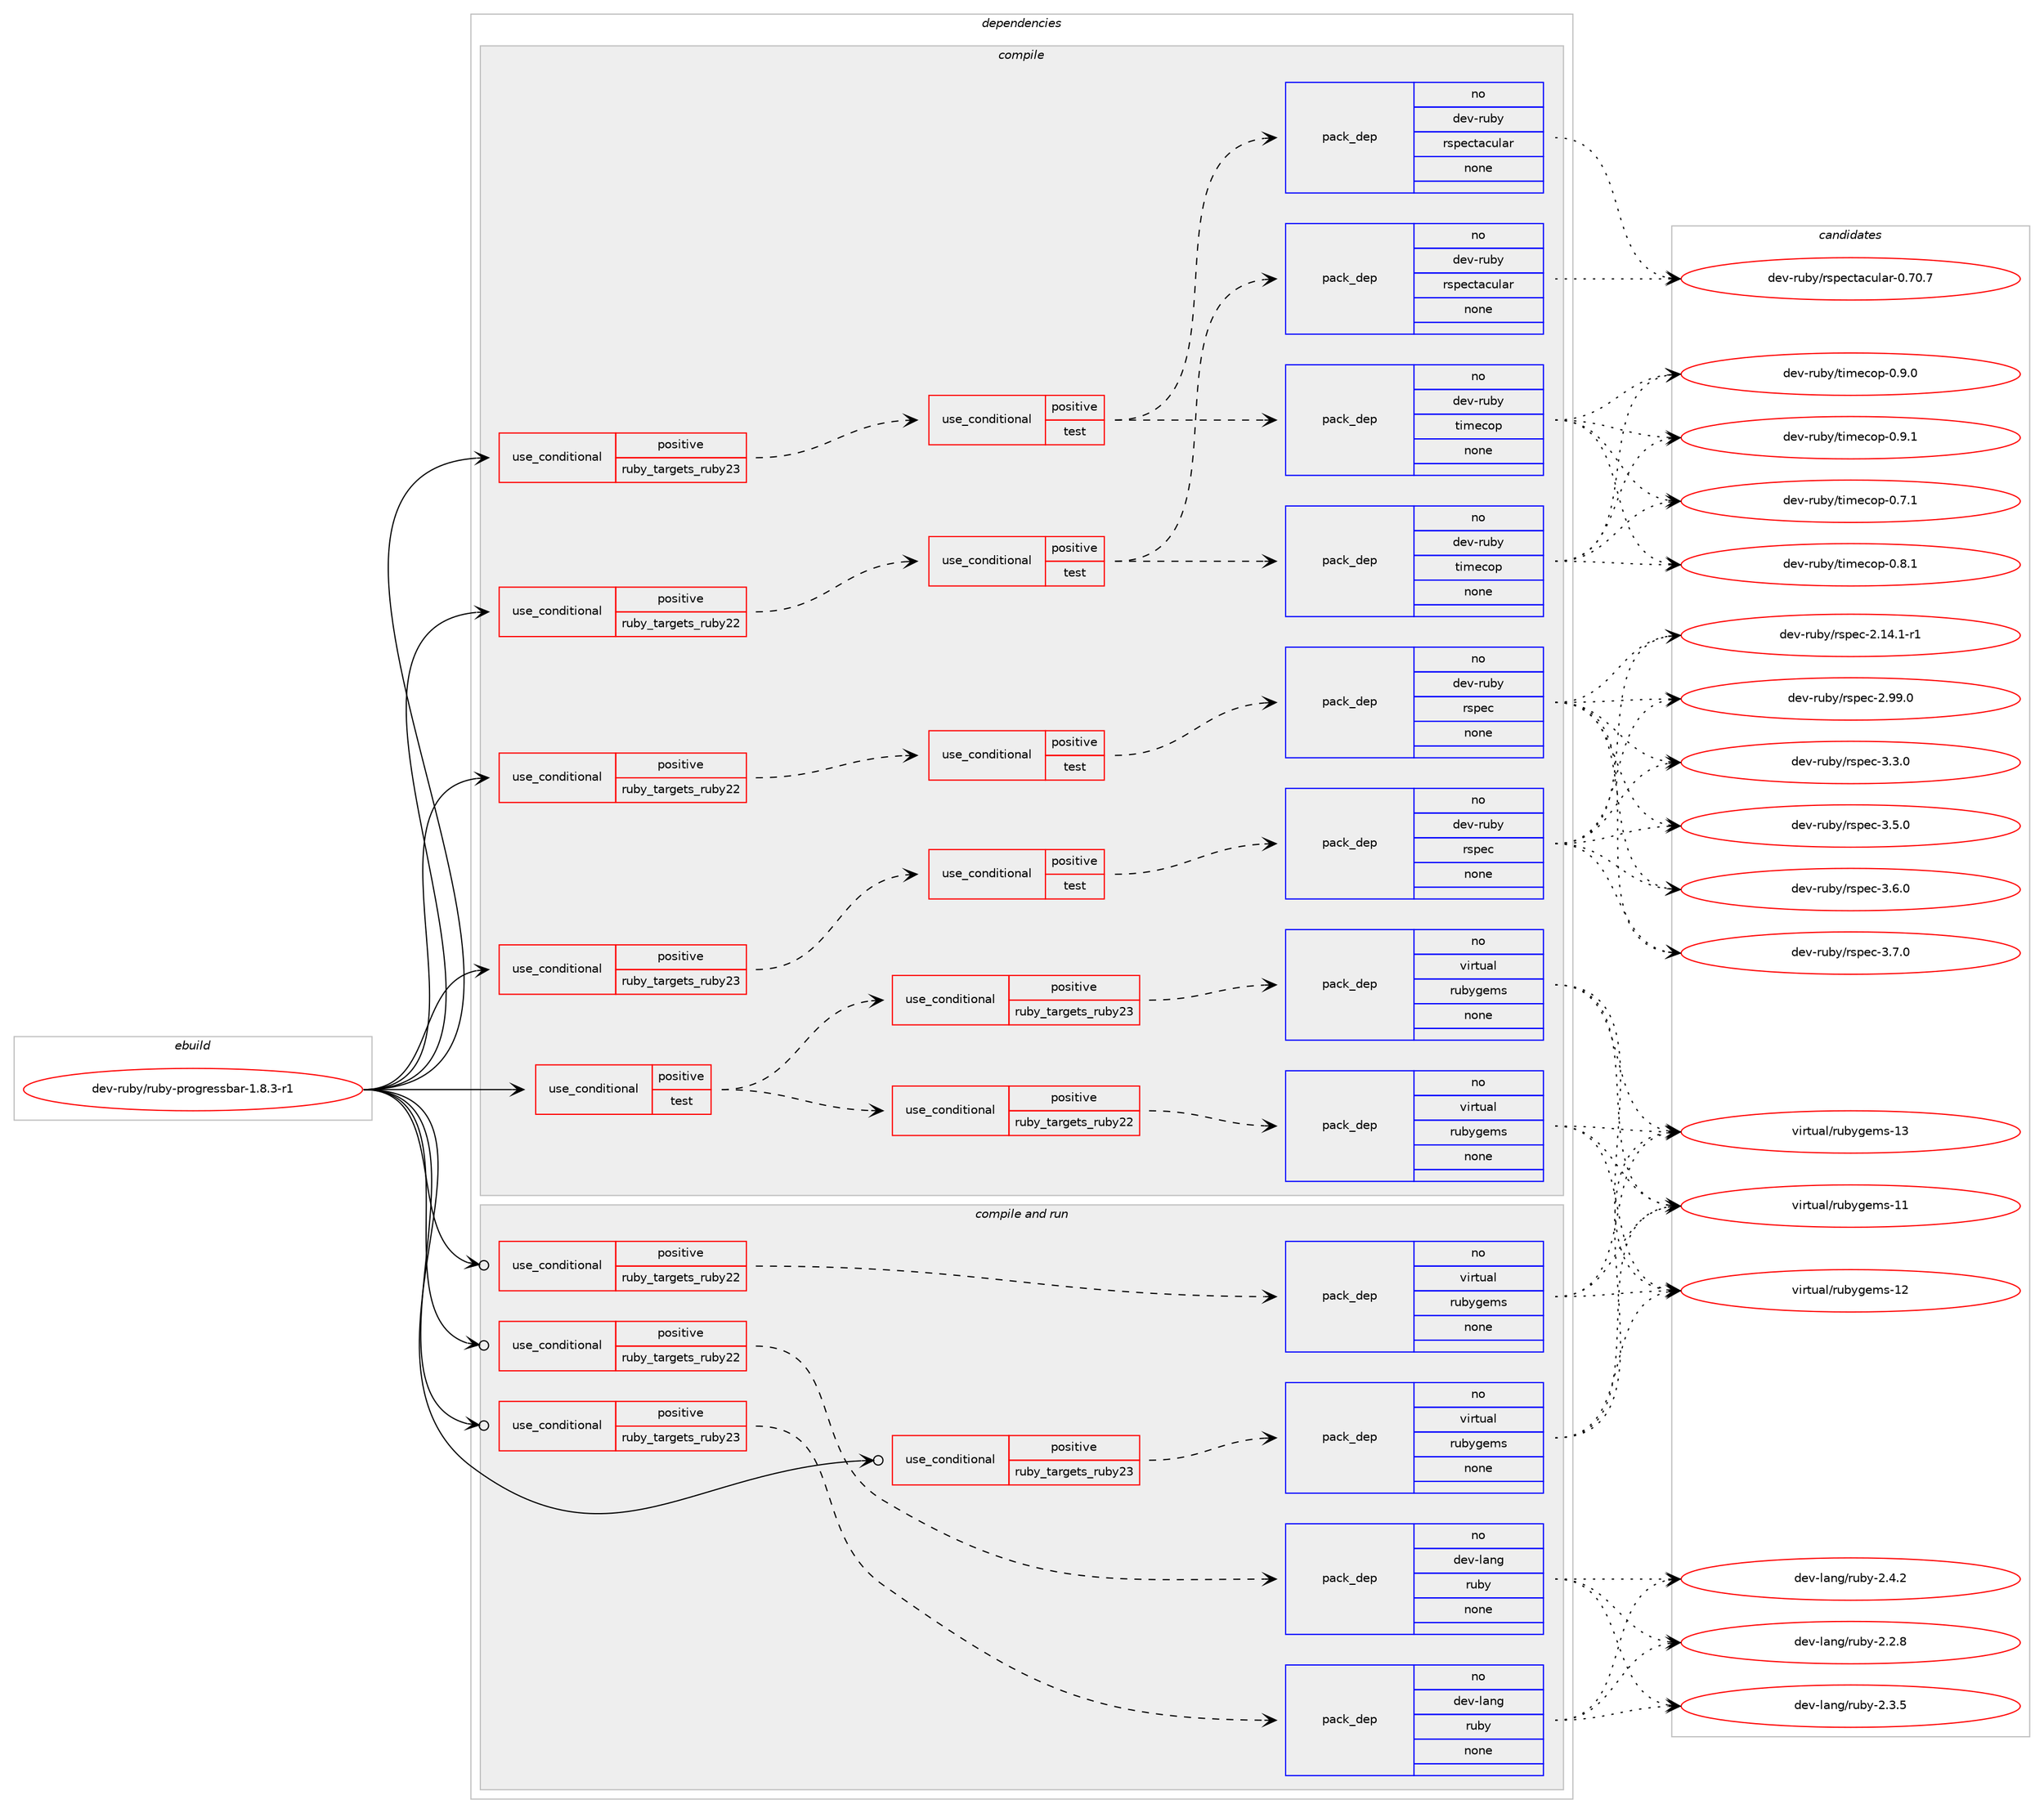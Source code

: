 digraph prolog {

# *************
# Graph options
# *************

newrank=true;
concentrate=true;
compound=true;
graph [rankdir=LR,fontname=Helvetica,fontsize=10,ranksep=1.5];#, ranksep=2.5, nodesep=0.2];
edge  [arrowhead=vee];
node  [fontname=Helvetica,fontsize=10];

# **********
# The ebuild
# **********

subgraph cluster_leftcol {
color=gray;
rank=same;
label=<<i>ebuild</i>>;
id [label="dev-ruby/ruby-progressbar-1.8.3-r1", color=red, width=4, href="../dev-ruby/ruby-progressbar-1.8.3-r1.svg"];
}

# ****************
# The dependencies
# ****************

subgraph cluster_midcol {
color=gray;
label=<<i>dependencies</i>>;
subgraph cluster_compile {
fillcolor="#eeeeee";
style=filled;
label=<<i>compile</i>>;
subgraph cond71699 {
dependency268163 [label=<<TABLE BORDER="0" CELLBORDER="1" CELLSPACING="0" CELLPADDING="4"><TR><TD ROWSPAN="3" CELLPADDING="10">use_conditional</TD></TR><TR><TD>positive</TD></TR><TR><TD>ruby_targets_ruby22</TD></TR></TABLE>>, shape=none, color=red];
subgraph cond71700 {
dependency268164 [label=<<TABLE BORDER="0" CELLBORDER="1" CELLSPACING="0" CELLPADDING="4"><TR><TD ROWSPAN="3" CELLPADDING="10">use_conditional</TD></TR><TR><TD>positive</TD></TR><TR><TD>test</TD></TR></TABLE>>, shape=none, color=red];
subgraph pack192350 {
dependency268165 [label=<<TABLE BORDER="0" CELLBORDER="1" CELLSPACING="0" CELLPADDING="4" WIDTH="220"><TR><TD ROWSPAN="6" CELLPADDING="30">pack_dep</TD></TR><TR><TD WIDTH="110">no</TD></TR><TR><TD>dev-ruby</TD></TR><TR><TD>rspec</TD></TR><TR><TD>none</TD></TR><TR><TD></TD></TR></TABLE>>, shape=none, color=blue];
}
dependency268164:e -> dependency268165:w [weight=20,style="dashed",arrowhead="vee"];
}
dependency268163:e -> dependency268164:w [weight=20,style="dashed",arrowhead="vee"];
}
id:e -> dependency268163:w [weight=20,style="solid",arrowhead="vee"];
subgraph cond71701 {
dependency268166 [label=<<TABLE BORDER="0" CELLBORDER="1" CELLSPACING="0" CELLPADDING="4"><TR><TD ROWSPAN="3" CELLPADDING="10">use_conditional</TD></TR><TR><TD>positive</TD></TR><TR><TD>ruby_targets_ruby22</TD></TR></TABLE>>, shape=none, color=red];
subgraph cond71702 {
dependency268167 [label=<<TABLE BORDER="0" CELLBORDER="1" CELLSPACING="0" CELLPADDING="4"><TR><TD ROWSPAN="3" CELLPADDING="10">use_conditional</TD></TR><TR><TD>positive</TD></TR><TR><TD>test</TD></TR></TABLE>>, shape=none, color=red];
subgraph pack192351 {
dependency268168 [label=<<TABLE BORDER="0" CELLBORDER="1" CELLSPACING="0" CELLPADDING="4" WIDTH="220"><TR><TD ROWSPAN="6" CELLPADDING="30">pack_dep</TD></TR><TR><TD WIDTH="110">no</TD></TR><TR><TD>dev-ruby</TD></TR><TR><TD>rspectacular</TD></TR><TR><TD>none</TD></TR><TR><TD></TD></TR></TABLE>>, shape=none, color=blue];
}
dependency268167:e -> dependency268168:w [weight=20,style="dashed",arrowhead="vee"];
subgraph pack192352 {
dependency268169 [label=<<TABLE BORDER="0" CELLBORDER="1" CELLSPACING="0" CELLPADDING="4" WIDTH="220"><TR><TD ROWSPAN="6" CELLPADDING="30">pack_dep</TD></TR><TR><TD WIDTH="110">no</TD></TR><TR><TD>dev-ruby</TD></TR><TR><TD>timecop</TD></TR><TR><TD>none</TD></TR><TR><TD></TD></TR></TABLE>>, shape=none, color=blue];
}
dependency268167:e -> dependency268169:w [weight=20,style="dashed",arrowhead="vee"];
}
dependency268166:e -> dependency268167:w [weight=20,style="dashed",arrowhead="vee"];
}
id:e -> dependency268166:w [weight=20,style="solid",arrowhead="vee"];
subgraph cond71703 {
dependency268170 [label=<<TABLE BORDER="0" CELLBORDER="1" CELLSPACING="0" CELLPADDING="4"><TR><TD ROWSPAN="3" CELLPADDING="10">use_conditional</TD></TR><TR><TD>positive</TD></TR><TR><TD>ruby_targets_ruby23</TD></TR></TABLE>>, shape=none, color=red];
subgraph cond71704 {
dependency268171 [label=<<TABLE BORDER="0" CELLBORDER="1" CELLSPACING="0" CELLPADDING="4"><TR><TD ROWSPAN="3" CELLPADDING="10">use_conditional</TD></TR><TR><TD>positive</TD></TR><TR><TD>test</TD></TR></TABLE>>, shape=none, color=red];
subgraph pack192353 {
dependency268172 [label=<<TABLE BORDER="0" CELLBORDER="1" CELLSPACING="0" CELLPADDING="4" WIDTH="220"><TR><TD ROWSPAN="6" CELLPADDING="30">pack_dep</TD></TR><TR><TD WIDTH="110">no</TD></TR><TR><TD>dev-ruby</TD></TR><TR><TD>rspec</TD></TR><TR><TD>none</TD></TR><TR><TD></TD></TR></TABLE>>, shape=none, color=blue];
}
dependency268171:e -> dependency268172:w [weight=20,style="dashed",arrowhead="vee"];
}
dependency268170:e -> dependency268171:w [weight=20,style="dashed",arrowhead="vee"];
}
id:e -> dependency268170:w [weight=20,style="solid",arrowhead="vee"];
subgraph cond71705 {
dependency268173 [label=<<TABLE BORDER="0" CELLBORDER="1" CELLSPACING="0" CELLPADDING="4"><TR><TD ROWSPAN="3" CELLPADDING="10">use_conditional</TD></TR><TR><TD>positive</TD></TR><TR><TD>ruby_targets_ruby23</TD></TR></TABLE>>, shape=none, color=red];
subgraph cond71706 {
dependency268174 [label=<<TABLE BORDER="0" CELLBORDER="1" CELLSPACING="0" CELLPADDING="4"><TR><TD ROWSPAN="3" CELLPADDING="10">use_conditional</TD></TR><TR><TD>positive</TD></TR><TR><TD>test</TD></TR></TABLE>>, shape=none, color=red];
subgraph pack192354 {
dependency268175 [label=<<TABLE BORDER="0" CELLBORDER="1" CELLSPACING="0" CELLPADDING="4" WIDTH="220"><TR><TD ROWSPAN="6" CELLPADDING="30">pack_dep</TD></TR><TR><TD WIDTH="110">no</TD></TR><TR><TD>dev-ruby</TD></TR><TR><TD>rspectacular</TD></TR><TR><TD>none</TD></TR><TR><TD></TD></TR></TABLE>>, shape=none, color=blue];
}
dependency268174:e -> dependency268175:w [weight=20,style="dashed",arrowhead="vee"];
subgraph pack192355 {
dependency268176 [label=<<TABLE BORDER="0" CELLBORDER="1" CELLSPACING="0" CELLPADDING="4" WIDTH="220"><TR><TD ROWSPAN="6" CELLPADDING="30">pack_dep</TD></TR><TR><TD WIDTH="110">no</TD></TR><TR><TD>dev-ruby</TD></TR><TR><TD>timecop</TD></TR><TR><TD>none</TD></TR><TR><TD></TD></TR></TABLE>>, shape=none, color=blue];
}
dependency268174:e -> dependency268176:w [weight=20,style="dashed",arrowhead="vee"];
}
dependency268173:e -> dependency268174:w [weight=20,style="dashed",arrowhead="vee"];
}
id:e -> dependency268173:w [weight=20,style="solid",arrowhead="vee"];
subgraph cond71707 {
dependency268177 [label=<<TABLE BORDER="0" CELLBORDER="1" CELLSPACING="0" CELLPADDING="4"><TR><TD ROWSPAN="3" CELLPADDING="10">use_conditional</TD></TR><TR><TD>positive</TD></TR><TR><TD>test</TD></TR></TABLE>>, shape=none, color=red];
subgraph cond71708 {
dependency268178 [label=<<TABLE BORDER="0" CELLBORDER="1" CELLSPACING="0" CELLPADDING="4"><TR><TD ROWSPAN="3" CELLPADDING="10">use_conditional</TD></TR><TR><TD>positive</TD></TR><TR><TD>ruby_targets_ruby22</TD></TR></TABLE>>, shape=none, color=red];
subgraph pack192356 {
dependency268179 [label=<<TABLE BORDER="0" CELLBORDER="1" CELLSPACING="0" CELLPADDING="4" WIDTH="220"><TR><TD ROWSPAN="6" CELLPADDING="30">pack_dep</TD></TR><TR><TD WIDTH="110">no</TD></TR><TR><TD>virtual</TD></TR><TR><TD>rubygems</TD></TR><TR><TD>none</TD></TR><TR><TD></TD></TR></TABLE>>, shape=none, color=blue];
}
dependency268178:e -> dependency268179:w [weight=20,style="dashed",arrowhead="vee"];
}
dependency268177:e -> dependency268178:w [weight=20,style="dashed",arrowhead="vee"];
subgraph cond71709 {
dependency268180 [label=<<TABLE BORDER="0" CELLBORDER="1" CELLSPACING="0" CELLPADDING="4"><TR><TD ROWSPAN="3" CELLPADDING="10">use_conditional</TD></TR><TR><TD>positive</TD></TR><TR><TD>ruby_targets_ruby23</TD></TR></TABLE>>, shape=none, color=red];
subgraph pack192357 {
dependency268181 [label=<<TABLE BORDER="0" CELLBORDER="1" CELLSPACING="0" CELLPADDING="4" WIDTH="220"><TR><TD ROWSPAN="6" CELLPADDING="30">pack_dep</TD></TR><TR><TD WIDTH="110">no</TD></TR><TR><TD>virtual</TD></TR><TR><TD>rubygems</TD></TR><TR><TD>none</TD></TR><TR><TD></TD></TR></TABLE>>, shape=none, color=blue];
}
dependency268180:e -> dependency268181:w [weight=20,style="dashed",arrowhead="vee"];
}
dependency268177:e -> dependency268180:w [weight=20,style="dashed",arrowhead="vee"];
}
id:e -> dependency268177:w [weight=20,style="solid",arrowhead="vee"];
}
subgraph cluster_compileandrun {
fillcolor="#eeeeee";
style=filled;
label=<<i>compile and run</i>>;
subgraph cond71710 {
dependency268182 [label=<<TABLE BORDER="0" CELLBORDER="1" CELLSPACING="0" CELLPADDING="4"><TR><TD ROWSPAN="3" CELLPADDING="10">use_conditional</TD></TR><TR><TD>positive</TD></TR><TR><TD>ruby_targets_ruby22</TD></TR></TABLE>>, shape=none, color=red];
subgraph pack192358 {
dependency268183 [label=<<TABLE BORDER="0" CELLBORDER="1" CELLSPACING="0" CELLPADDING="4" WIDTH="220"><TR><TD ROWSPAN="6" CELLPADDING="30">pack_dep</TD></TR><TR><TD WIDTH="110">no</TD></TR><TR><TD>dev-lang</TD></TR><TR><TD>ruby</TD></TR><TR><TD>none</TD></TR><TR><TD></TD></TR></TABLE>>, shape=none, color=blue];
}
dependency268182:e -> dependency268183:w [weight=20,style="dashed",arrowhead="vee"];
}
id:e -> dependency268182:w [weight=20,style="solid",arrowhead="odotvee"];
subgraph cond71711 {
dependency268184 [label=<<TABLE BORDER="0" CELLBORDER="1" CELLSPACING="0" CELLPADDING="4"><TR><TD ROWSPAN="3" CELLPADDING="10">use_conditional</TD></TR><TR><TD>positive</TD></TR><TR><TD>ruby_targets_ruby22</TD></TR></TABLE>>, shape=none, color=red];
subgraph pack192359 {
dependency268185 [label=<<TABLE BORDER="0" CELLBORDER="1" CELLSPACING="0" CELLPADDING="4" WIDTH="220"><TR><TD ROWSPAN="6" CELLPADDING="30">pack_dep</TD></TR><TR><TD WIDTH="110">no</TD></TR><TR><TD>virtual</TD></TR><TR><TD>rubygems</TD></TR><TR><TD>none</TD></TR><TR><TD></TD></TR></TABLE>>, shape=none, color=blue];
}
dependency268184:e -> dependency268185:w [weight=20,style="dashed",arrowhead="vee"];
}
id:e -> dependency268184:w [weight=20,style="solid",arrowhead="odotvee"];
subgraph cond71712 {
dependency268186 [label=<<TABLE BORDER="0" CELLBORDER="1" CELLSPACING="0" CELLPADDING="4"><TR><TD ROWSPAN="3" CELLPADDING="10">use_conditional</TD></TR><TR><TD>positive</TD></TR><TR><TD>ruby_targets_ruby23</TD></TR></TABLE>>, shape=none, color=red];
subgraph pack192360 {
dependency268187 [label=<<TABLE BORDER="0" CELLBORDER="1" CELLSPACING="0" CELLPADDING="4" WIDTH="220"><TR><TD ROWSPAN="6" CELLPADDING="30">pack_dep</TD></TR><TR><TD WIDTH="110">no</TD></TR><TR><TD>dev-lang</TD></TR><TR><TD>ruby</TD></TR><TR><TD>none</TD></TR><TR><TD></TD></TR></TABLE>>, shape=none, color=blue];
}
dependency268186:e -> dependency268187:w [weight=20,style="dashed",arrowhead="vee"];
}
id:e -> dependency268186:w [weight=20,style="solid",arrowhead="odotvee"];
subgraph cond71713 {
dependency268188 [label=<<TABLE BORDER="0" CELLBORDER="1" CELLSPACING="0" CELLPADDING="4"><TR><TD ROWSPAN="3" CELLPADDING="10">use_conditional</TD></TR><TR><TD>positive</TD></TR><TR><TD>ruby_targets_ruby23</TD></TR></TABLE>>, shape=none, color=red];
subgraph pack192361 {
dependency268189 [label=<<TABLE BORDER="0" CELLBORDER="1" CELLSPACING="0" CELLPADDING="4" WIDTH="220"><TR><TD ROWSPAN="6" CELLPADDING="30">pack_dep</TD></TR><TR><TD WIDTH="110">no</TD></TR><TR><TD>virtual</TD></TR><TR><TD>rubygems</TD></TR><TR><TD>none</TD></TR><TR><TD></TD></TR></TABLE>>, shape=none, color=blue];
}
dependency268188:e -> dependency268189:w [weight=20,style="dashed",arrowhead="vee"];
}
id:e -> dependency268188:w [weight=20,style="solid",arrowhead="odotvee"];
}
subgraph cluster_run {
fillcolor="#eeeeee";
style=filled;
label=<<i>run</i>>;
}
}

# **************
# The candidates
# **************

subgraph cluster_choices {
rank=same;
color=gray;
label=<<i>candidates</i>>;

subgraph choice192350 {
color=black;
nodesep=1;
choice10010111845114117981214711411511210199455046495246494511449 [label="dev-ruby/rspec-2.14.1-r1", color=red, width=4,href="../dev-ruby/rspec-2.14.1-r1.svg"];
choice1001011184511411798121471141151121019945504657574648 [label="dev-ruby/rspec-2.99.0", color=red, width=4,href="../dev-ruby/rspec-2.99.0.svg"];
choice10010111845114117981214711411511210199455146514648 [label="dev-ruby/rspec-3.3.0", color=red, width=4,href="../dev-ruby/rspec-3.3.0.svg"];
choice10010111845114117981214711411511210199455146534648 [label="dev-ruby/rspec-3.5.0", color=red, width=4,href="../dev-ruby/rspec-3.5.0.svg"];
choice10010111845114117981214711411511210199455146544648 [label="dev-ruby/rspec-3.6.0", color=red, width=4,href="../dev-ruby/rspec-3.6.0.svg"];
choice10010111845114117981214711411511210199455146554648 [label="dev-ruby/rspec-3.7.0", color=red, width=4,href="../dev-ruby/rspec-3.7.0.svg"];
dependency268165:e -> choice10010111845114117981214711411511210199455046495246494511449:w [style=dotted,weight="100"];
dependency268165:e -> choice1001011184511411798121471141151121019945504657574648:w [style=dotted,weight="100"];
dependency268165:e -> choice10010111845114117981214711411511210199455146514648:w [style=dotted,weight="100"];
dependency268165:e -> choice10010111845114117981214711411511210199455146534648:w [style=dotted,weight="100"];
dependency268165:e -> choice10010111845114117981214711411511210199455146544648:w [style=dotted,weight="100"];
dependency268165:e -> choice10010111845114117981214711411511210199455146554648:w [style=dotted,weight="100"];
}
subgraph choice192351 {
color=black;
nodesep=1;
choice1001011184511411798121471141151121019911697991171089711445484655484655 [label="dev-ruby/rspectacular-0.70.7", color=red, width=4,href="../dev-ruby/rspectacular-0.70.7.svg"];
dependency268168:e -> choice1001011184511411798121471141151121019911697991171089711445484655484655:w [style=dotted,weight="100"];
}
subgraph choice192352 {
color=black;
nodesep=1;
choice10010111845114117981214711610510910199111112454846554649 [label="dev-ruby/timecop-0.7.1", color=red, width=4,href="../dev-ruby/timecop-0.7.1.svg"];
choice10010111845114117981214711610510910199111112454846564649 [label="dev-ruby/timecop-0.8.1", color=red, width=4,href="../dev-ruby/timecop-0.8.1.svg"];
choice10010111845114117981214711610510910199111112454846574648 [label="dev-ruby/timecop-0.9.0", color=red, width=4,href="../dev-ruby/timecop-0.9.0.svg"];
choice10010111845114117981214711610510910199111112454846574649 [label="dev-ruby/timecop-0.9.1", color=red, width=4,href="../dev-ruby/timecop-0.9.1.svg"];
dependency268169:e -> choice10010111845114117981214711610510910199111112454846554649:w [style=dotted,weight="100"];
dependency268169:e -> choice10010111845114117981214711610510910199111112454846564649:w [style=dotted,weight="100"];
dependency268169:e -> choice10010111845114117981214711610510910199111112454846574648:w [style=dotted,weight="100"];
dependency268169:e -> choice10010111845114117981214711610510910199111112454846574649:w [style=dotted,weight="100"];
}
subgraph choice192353 {
color=black;
nodesep=1;
choice10010111845114117981214711411511210199455046495246494511449 [label="dev-ruby/rspec-2.14.1-r1", color=red, width=4,href="../dev-ruby/rspec-2.14.1-r1.svg"];
choice1001011184511411798121471141151121019945504657574648 [label="dev-ruby/rspec-2.99.0", color=red, width=4,href="../dev-ruby/rspec-2.99.0.svg"];
choice10010111845114117981214711411511210199455146514648 [label="dev-ruby/rspec-3.3.0", color=red, width=4,href="../dev-ruby/rspec-3.3.0.svg"];
choice10010111845114117981214711411511210199455146534648 [label="dev-ruby/rspec-3.5.0", color=red, width=4,href="../dev-ruby/rspec-3.5.0.svg"];
choice10010111845114117981214711411511210199455146544648 [label="dev-ruby/rspec-3.6.0", color=red, width=4,href="../dev-ruby/rspec-3.6.0.svg"];
choice10010111845114117981214711411511210199455146554648 [label="dev-ruby/rspec-3.7.0", color=red, width=4,href="../dev-ruby/rspec-3.7.0.svg"];
dependency268172:e -> choice10010111845114117981214711411511210199455046495246494511449:w [style=dotted,weight="100"];
dependency268172:e -> choice1001011184511411798121471141151121019945504657574648:w [style=dotted,weight="100"];
dependency268172:e -> choice10010111845114117981214711411511210199455146514648:w [style=dotted,weight="100"];
dependency268172:e -> choice10010111845114117981214711411511210199455146534648:w [style=dotted,weight="100"];
dependency268172:e -> choice10010111845114117981214711411511210199455146544648:w [style=dotted,weight="100"];
dependency268172:e -> choice10010111845114117981214711411511210199455146554648:w [style=dotted,weight="100"];
}
subgraph choice192354 {
color=black;
nodesep=1;
choice1001011184511411798121471141151121019911697991171089711445484655484655 [label="dev-ruby/rspectacular-0.70.7", color=red, width=4,href="../dev-ruby/rspectacular-0.70.7.svg"];
dependency268175:e -> choice1001011184511411798121471141151121019911697991171089711445484655484655:w [style=dotted,weight="100"];
}
subgraph choice192355 {
color=black;
nodesep=1;
choice10010111845114117981214711610510910199111112454846554649 [label="dev-ruby/timecop-0.7.1", color=red, width=4,href="../dev-ruby/timecop-0.7.1.svg"];
choice10010111845114117981214711610510910199111112454846564649 [label="dev-ruby/timecop-0.8.1", color=red, width=4,href="../dev-ruby/timecop-0.8.1.svg"];
choice10010111845114117981214711610510910199111112454846574648 [label="dev-ruby/timecop-0.9.0", color=red, width=4,href="../dev-ruby/timecop-0.9.0.svg"];
choice10010111845114117981214711610510910199111112454846574649 [label="dev-ruby/timecop-0.9.1", color=red, width=4,href="../dev-ruby/timecop-0.9.1.svg"];
dependency268176:e -> choice10010111845114117981214711610510910199111112454846554649:w [style=dotted,weight="100"];
dependency268176:e -> choice10010111845114117981214711610510910199111112454846564649:w [style=dotted,weight="100"];
dependency268176:e -> choice10010111845114117981214711610510910199111112454846574648:w [style=dotted,weight="100"];
dependency268176:e -> choice10010111845114117981214711610510910199111112454846574649:w [style=dotted,weight="100"];
}
subgraph choice192356 {
color=black;
nodesep=1;
choice118105114116117971084711411798121103101109115454949 [label="virtual/rubygems-11", color=red, width=4,href="../virtual/rubygems-11.svg"];
choice118105114116117971084711411798121103101109115454950 [label="virtual/rubygems-12", color=red, width=4,href="../virtual/rubygems-12.svg"];
choice118105114116117971084711411798121103101109115454951 [label="virtual/rubygems-13", color=red, width=4,href="../virtual/rubygems-13.svg"];
dependency268179:e -> choice118105114116117971084711411798121103101109115454949:w [style=dotted,weight="100"];
dependency268179:e -> choice118105114116117971084711411798121103101109115454950:w [style=dotted,weight="100"];
dependency268179:e -> choice118105114116117971084711411798121103101109115454951:w [style=dotted,weight="100"];
}
subgraph choice192357 {
color=black;
nodesep=1;
choice118105114116117971084711411798121103101109115454949 [label="virtual/rubygems-11", color=red, width=4,href="../virtual/rubygems-11.svg"];
choice118105114116117971084711411798121103101109115454950 [label="virtual/rubygems-12", color=red, width=4,href="../virtual/rubygems-12.svg"];
choice118105114116117971084711411798121103101109115454951 [label="virtual/rubygems-13", color=red, width=4,href="../virtual/rubygems-13.svg"];
dependency268181:e -> choice118105114116117971084711411798121103101109115454949:w [style=dotted,weight="100"];
dependency268181:e -> choice118105114116117971084711411798121103101109115454950:w [style=dotted,weight="100"];
dependency268181:e -> choice118105114116117971084711411798121103101109115454951:w [style=dotted,weight="100"];
}
subgraph choice192358 {
color=black;
nodesep=1;
choice10010111845108971101034711411798121455046504656 [label="dev-lang/ruby-2.2.8", color=red, width=4,href="../dev-lang/ruby-2.2.8.svg"];
choice10010111845108971101034711411798121455046514653 [label="dev-lang/ruby-2.3.5", color=red, width=4,href="../dev-lang/ruby-2.3.5.svg"];
choice10010111845108971101034711411798121455046524650 [label="dev-lang/ruby-2.4.2", color=red, width=4,href="../dev-lang/ruby-2.4.2.svg"];
dependency268183:e -> choice10010111845108971101034711411798121455046504656:w [style=dotted,weight="100"];
dependency268183:e -> choice10010111845108971101034711411798121455046514653:w [style=dotted,weight="100"];
dependency268183:e -> choice10010111845108971101034711411798121455046524650:w [style=dotted,weight="100"];
}
subgraph choice192359 {
color=black;
nodesep=1;
choice118105114116117971084711411798121103101109115454949 [label="virtual/rubygems-11", color=red, width=4,href="../virtual/rubygems-11.svg"];
choice118105114116117971084711411798121103101109115454950 [label="virtual/rubygems-12", color=red, width=4,href="../virtual/rubygems-12.svg"];
choice118105114116117971084711411798121103101109115454951 [label="virtual/rubygems-13", color=red, width=4,href="../virtual/rubygems-13.svg"];
dependency268185:e -> choice118105114116117971084711411798121103101109115454949:w [style=dotted,weight="100"];
dependency268185:e -> choice118105114116117971084711411798121103101109115454950:w [style=dotted,weight="100"];
dependency268185:e -> choice118105114116117971084711411798121103101109115454951:w [style=dotted,weight="100"];
}
subgraph choice192360 {
color=black;
nodesep=1;
choice10010111845108971101034711411798121455046504656 [label="dev-lang/ruby-2.2.8", color=red, width=4,href="../dev-lang/ruby-2.2.8.svg"];
choice10010111845108971101034711411798121455046514653 [label="dev-lang/ruby-2.3.5", color=red, width=4,href="../dev-lang/ruby-2.3.5.svg"];
choice10010111845108971101034711411798121455046524650 [label="dev-lang/ruby-2.4.2", color=red, width=4,href="../dev-lang/ruby-2.4.2.svg"];
dependency268187:e -> choice10010111845108971101034711411798121455046504656:w [style=dotted,weight="100"];
dependency268187:e -> choice10010111845108971101034711411798121455046514653:w [style=dotted,weight="100"];
dependency268187:e -> choice10010111845108971101034711411798121455046524650:w [style=dotted,weight="100"];
}
subgraph choice192361 {
color=black;
nodesep=1;
choice118105114116117971084711411798121103101109115454949 [label="virtual/rubygems-11", color=red, width=4,href="../virtual/rubygems-11.svg"];
choice118105114116117971084711411798121103101109115454950 [label="virtual/rubygems-12", color=red, width=4,href="../virtual/rubygems-12.svg"];
choice118105114116117971084711411798121103101109115454951 [label="virtual/rubygems-13", color=red, width=4,href="../virtual/rubygems-13.svg"];
dependency268189:e -> choice118105114116117971084711411798121103101109115454949:w [style=dotted,weight="100"];
dependency268189:e -> choice118105114116117971084711411798121103101109115454950:w [style=dotted,weight="100"];
dependency268189:e -> choice118105114116117971084711411798121103101109115454951:w [style=dotted,weight="100"];
}
}

}
